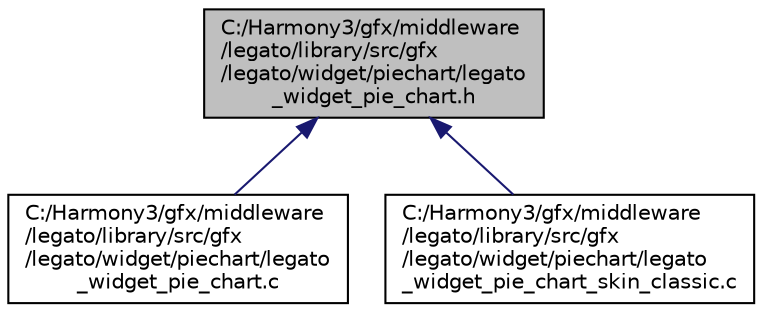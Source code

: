digraph "C:/Harmony3/gfx/middleware/legato/library/src/gfx/legato/widget/piechart/legato_widget_pie_chart.h"
{
 // LATEX_PDF_SIZE
  edge [fontname="Helvetica",fontsize="10",labelfontname="Helvetica",labelfontsize="10"];
  node [fontname="Helvetica",fontsize="10",shape=record];
  Node1 [label="C:/Harmony3/gfx/middleware\l/legato/library/src/gfx\l/legato/widget/piechart/legato\l_widget_pie_chart.h",height=0.2,width=0.4,color="black", fillcolor="grey75", style="filled", fontcolor="black",tooltip=" "];
  Node1 -> Node2 [dir="back",color="midnightblue",fontsize="10",style="solid",fontname="Helvetica"];
  Node2 [label="C:/Harmony3/gfx/middleware\l/legato/library/src/gfx\l/legato/widget/piechart/legato\l_widget_pie_chart.c",height=0.2,width=0.4,color="black", fillcolor="white", style="filled",URL="$legato__widget__pie__chart_8c.html",tooltip=" "];
  Node1 -> Node3 [dir="back",color="midnightblue",fontsize="10",style="solid",fontname="Helvetica"];
  Node3 [label="C:/Harmony3/gfx/middleware\l/legato/library/src/gfx\l/legato/widget/piechart/legato\l_widget_pie_chart_skin_classic.c",height=0.2,width=0.4,color="black", fillcolor="white", style="filled",URL="$legato__widget__pie__chart__skin__classic_8c.html",tooltip=" "];
}
